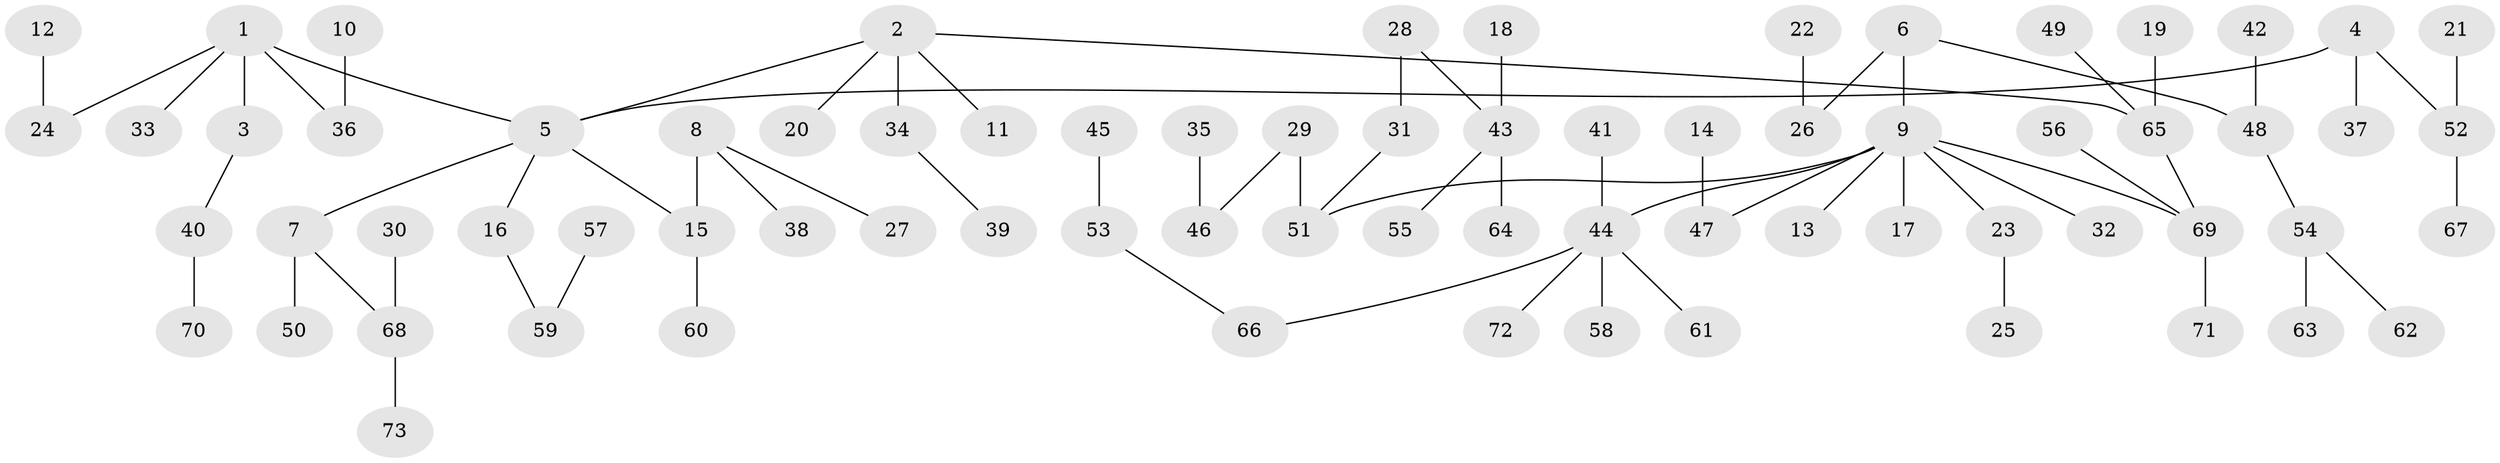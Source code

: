 // original degree distribution, {6: 0.00684931506849315, 5: 0.0410958904109589, 3: 0.136986301369863, 4: 0.0547945205479452, 1: 0.4589041095890411, 2: 0.2945205479452055, 9: 0.00684931506849315}
// Generated by graph-tools (version 1.1) at 2025/50/03/09/25 03:50:23]
// undirected, 73 vertices, 72 edges
graph export_dot {
graph [start="1"]
  node [color=gray90,style=filled];
  1;
  2;
  3;
  4;
  5;
  6;
  7;
  8;
  9;
  10;
  11;
  12;
  13;
  14;
  15;
  16;
  17;
  18;
  19;
  20;
  21;
  22;
  23;
  24;
  25;
  26;
  27;
  28;
  29;
  30;
  31;
  32;
  33;
  34;
  35;
  36;
  37;
  38;
  39;
  40;
  41;
  42;
  43;
  44;
  45;
  46;
  47;
  48;
  49;
  50;
  51;
  52;
  53;
  54;
  55;
  56;
  57;
  58;
  59;
  60;
  61;
  62;
  63;
  64;
  65;
  66;
  67;
  68;
  69;
  70;
  71;
  72;
  73;
  1 -- 3 [weight=1.0];
  1 -- 5 [weight=1.0];
  1 -- 24 [weight=1.0];
  1 -- 33 [weight=1.0];
  1 -- 36 [weight=1.0];
  2 -- 5 [weight=1.0];
  2 -- 11 [weight=1.0];
  2 -- 20 [weight=1.0];
  2 -- 34 [weight=1.0];
  2 -- 65 [weight=1.0];
  3 -- 40 [weight=1.0];
  4 -- 5 [weight=1.0];
  4 -- 37 [weight=1.0];
  4 -- 52 [weight=1.0];
  5 -- 7 [weight=1.0];
  5 -- 15 [weight=1.0];
  5 -- 16 [weight=1.0];
  6 -- 9 [weight=1.0];
  6 -- 26 [weight=1.0];
  6 -- 48 [weight=1.0];
  7 -- 50 [weight=1.0];
  7 -- 68 [weight=1.0];
  8 -- 15 [weight=1.0];
  8 -- 27 [weight=1.0];
  8 -- 38 [weight=1.0];
  9 -- 13 [weight=1.0];
  9 -- 17 [weight=1.0];
  9 -- 23 [weight=1.0];
  9 -- 32 [weight=1.0];
  9 -- 44 [weight=1.0];
  9 -- 47 [weight=1.0];
  9 -- 51 [weight=1.0];
  9 -- 69 [weight=1.0];
  10 -- 36 [weight=1.0];
  12 -- 24 [weight=1.0];
  14 -- 47 [weight=1.0];
  15 -- 60 [weight=1.0];
  16 -- 59 [weight=1.0];
  18 -- 43 [weight=1.0];
  19 -- 65 [weight=1.0];
  21 -- 52 [weight=1.0];
  22 -- 26 [weight=1.0];
  23 -- 25 [weight=1.0];
  28 -- 31 [weight=1.0];
  28 -- 43 [weight=1.0];
  29 -- 46 [weight=1.0];
  29 -- 51 [weight=1.0];
  30 -- 68 [weight=1.0];
  31 -- 51 [weight=1.0];
  34 -- 39 [weight=1.0];
  35 -- 46 [weight=1.0];
  40 -- 70 [weight=1.0];
  41 -- 44 [weight=1.0];
  42 -- 48 [weight=1.0];
  43 -- 55 [weight=1.0];
  43 -- 64 [weight=1.0];
  44 -- 58 [weight=1.0];
  44 -- 61 [weight=1.0];
  44 -- 66 [weight=1.0];
  44 -- 72 [weight=1.0];
  45 -- 53 [weight=1.0];
  48 -- 54 [weight=1.0];
  49 -- 65 [weight=1.0];
  52 -- 67 [weight=1.0];
  53 -- 66 [weight=1.0];
  54 -- 62 [weight=1.0];
  54 -- 63 [weight=1.0];
  56 -- 69 [weight=1.0];
  57 -- 59 [weight=1.0];
  65 -- 69 [weight=1.0];
  68 -- 73 [weight=1.0];
  69 -- 71 [weight=1.0];
}
